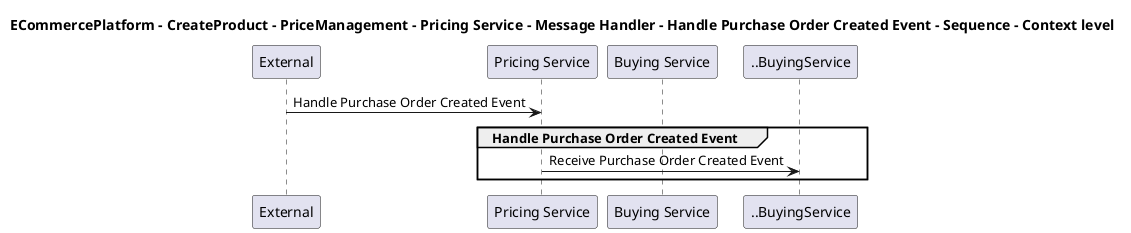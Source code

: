 @startuml

title ECommercePlatform - CreateProduct - PriceManagement - Pricing Service - Message Handler - Handle Purchase Order Created Event - Sequence - Context level

participant "External" as C4InterFlow.SoftwareSystems.ExternalSystem
participant "Pricing Service" as ECommercePlatform.CreateProduct.PriceManagement.SoftwareSystems.PricingService
participant "Buying Service" as ECommercePlatform.CreateProduct.BuyingAndMerchandising.SoftwareSystems.BuyingService

C4InterFlow.SoftwareSystems.ExternalSystem -> ECommercePlatform.CreateProduct.PriceManagement.SoftwareSystems.PricingService : Handle Purchase Order Created Event
group Handle Purchase Order Created Event
ECommercePlatform.CreateProduct.PriceManagement.SoftwareSystems.PricingService -> ..BuyingService : Receive Purchase Order Created Event
end


@enduml
